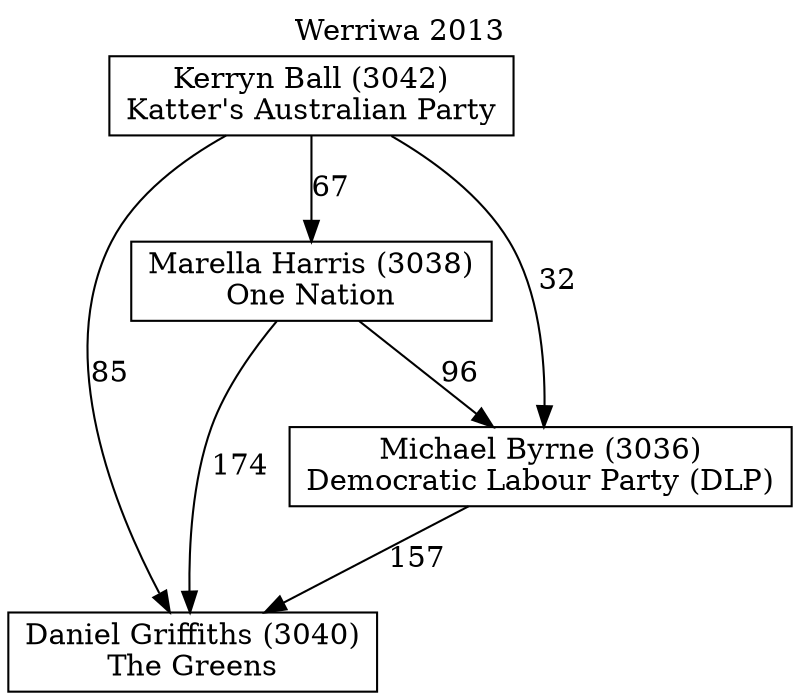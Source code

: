 // House preference flow
digraph "Daniel Griffiths (3040)_Werriwa_2013" {
	graph [label="Werriwa 2013" labelloc=t mclimit=10]
	node [shape=box]
	"Daniel Griffiths (3040)" [label="Daniel Griffiths (3040)
The Greens"]
	"Kerryn Ball (3042)" [label="Kerryn Ball (3042)
Katter's Australian Party"]
	"Marella Harris (3038)" [label="Marella Harris (3038)
One Nation"]
	"Michael Byrne (3036)" [label="Michael Byrne (3036)
Democratic Labour Party (DLP)"]
	"Kerryn Ball (3042)" -> "Daniel Griffiths (3040)" [label=85]
	"Kerryn Ball (3042)" -> "Marella Harris (3038)" [label=67]
	"Kerryn Ball (3042)" -> "Michael Byrne (3036)" [label=32]
	"Marella Harris (3038)" -> "Daniel Griffiths (3040)" [label=174]
	"Marella Harris (3038)" -> "Michael Byrne (3036)" [label=96]
	"Michael Byrne (3036)" -> "Daniel Griffiths (3040)" [label=157]
}
